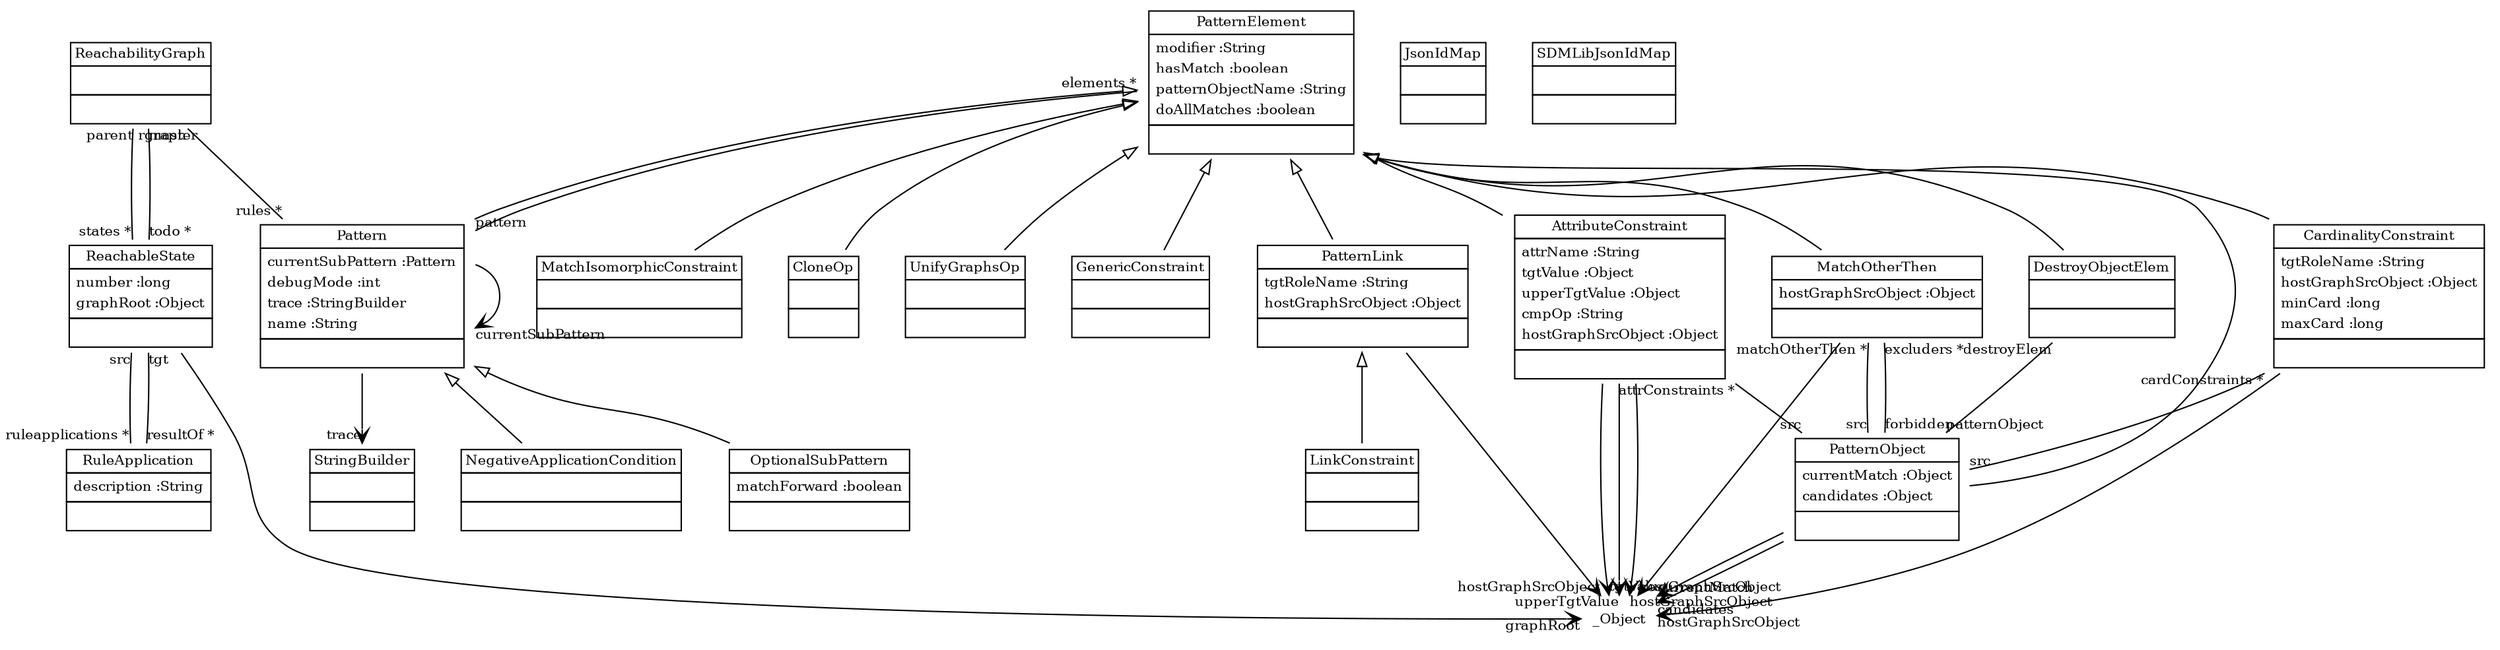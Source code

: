 
 digraph ClassDiagram {
    node [shape = none, fontsize = 10]; 
    edge [fontsize = 10];
    
    
    _PatternElement [label=<<table border='0' cellborder='1' cellspacing='0'> <tr> <td HREF="../src/org/sdmlib/models/pattern/PatternElement.java">PatternElement</td> </tr> <tr><td><table border='0' cellborder='0' cellspacing='0'> <tr><td align='left'>modifier :String</td></tr> <tr><td align='left'>hasMatch :boolean</td></tr> <tr><td align='left'>patternObjectName :String</td></tr> <tr><td align='left'>doAllMatches :boolean</td></tr>  </table></td></tr> <tr><td><table border='0' cellborder='0' cellspacing='0'> <tr><td> </td></tr> </table></td></tr> </table>>];
    _Pattern [label=<<table border='0' cellborder='1' cellspacing='0'> <tr> <td HREF="../src/org/sdmlib/models/pattern/Pattern.java">Pattern</td> </tr> <tr><td><table border='0' cellborder='0' cellspacing='0'> <tr><td align='left'>currentSubPattern :Pattern</td></tr> <tr><td align='left'>debugMode :int</td></tr> <tr><td align='left'>trace :StringBuilder</td></tr> <tr><td align='left'>name :String</td></tr>  </table></td></tr> <tr><td><table border='0' cellborder='0' cellspacing='0'> <tr><td> </td></tr> </table></td></tr> </table>>];
    _StringBuilder [label=<<table border='0' cellborder='1' cellspacing='0'> <tr> <td HREF="../src/java/lang/StringBuilder.java">StringBuilder</td> </tr> <tr><td><table border='0' cellborder='0' cellspacing='0'> <tr><td> </td></tr> </table></td></tr> <tr><td><table border='0' cellborder='0' cellspacing='0'> <tr><td> </td></tr> </table></td></tr> </table>>];
    _NegativeApplicationCondition [label=<<table border='0' cellborder='1' cellspacing='0'> <tr> <td HREF="../src/org/sdmlib/models/pattern/NegativeApplicationCondition.java">NegativeApplicationCondition</td> </tr> <tr><td><table border='0' cellborder='0' cellspacing='0'> <tr><td> </td></tr> </table></td></tr> <tr><td><table border='0' cellborder='0' cellspacing='0'> <tr><td> </td></tr> </table></td></tr> </table>>];
    _OptionalSubPattern [label=<<table border='0' cellborder='1' cellspacing='0'> <tr> <td HREF="../src/org/sdmlib/models/pattern/OptionalSubPattern.java">OptionalSubPattern</td> </tr> <tr><td><table border='0' cellborder='0' cellspacing='0'> <tr><td align='left'>matchForward :boolean</td></tr>  </table></td></tr> <tr><td><table border='0' cellborder='0' cellspacing='0'> <tr><td> </td></tr> </table></td></tr> </table>>];
    _PatternObject [label=<<table border='0' cellborder='1' cellspacing='0'> <tr> <td HREF="../src/org/sdmlib/models/pattern/PatternObject.java">PatternObject</td> </tr> <tr><td><table border='0' cellborder='0' cellspacing='0'> <tr><td align='left'>currentMatch :Object</td></tr> <tr><td align='left'>candidates :Object</td></tr>  </table></td></tr> <tr><td><table border='0' cellborder='0' cellspacing='0'> <tr><td> </td></tr> </table></td></tr> </table>>];
    _PatternLink [label=<<table border='0' cellborder='1' cellspacing='0'> <tr> <td HREF="../src/org/sdmlib/models/pattern/PatternLink.java">PatternLink</td> </tr> <tr><td><table border='0' cellborder='0' cellspacing='0'> <tr><td align='left'>tgtRoleName :String</td></tr> <tr><td align='left'>hostGraphSrcObject :Object</td></tr>  </table></td></tr> <tr><td><table border='0' cellborder='0' cellspacing='0'> <tr><td> </td></tr> </table></td></tr> </table>>];
    _AttributeConstraint [label=<<table border='0' cellborder='1' cellspacing='0'> <tr> <td HREF="../src/org/sdmlib/models/pattern/AttributeConstraint.java">AttributeConstraint</td> </tr> <tr><td><table border='0' cellborder='0' cellspacing='0'> <tr><td align='left'>attrName :String</td></tr> <tr><td align='left'>tgtValue :Object</td></tr> <tr><td align='left'>upperTgtValue :Object</td></tr> <tr><td align='left'>cmpOp :String</td></tr> <tr><td align='left'>hostGraphSrcObject :Object</td></tr>  </table></td></tr> <tr><td><table border='0' cellborder='0' cellspacing='0'> <tr><td> </td></tr> </table></td></tr> </table>>];
    _LinkConstraint [label=<<table border='0' cellborder='1' cellspacing='0'> <tr> <td HREF="../src/org/sdmlib/models/pattern/LinkConstraint.java">LinkConstraint</td> </tr> <tr><td><table border='0' cellborder='0' cellspacing='0'> <tr><td> </td></tr> </table></td></tr> <tr><td><table border='0' cellborder='0' cellspacing='0'> <tr><td> </td></tr> </table></td></tr> </table>>];
    _MatchIsomorphicConstraint [label=<<table border='0' cellborder='1' cellspacing='0'> <tr> <td HREF="../src/org/sdmlib/models/pattern/MatchIsomorphicConstraint.java">MatchIsomorphicConstraint</td> </tr> <tr><td><table border='0' cellborder='0' cellspacing='0'> <tr><td> </td></tr> </table></td></tr> <tr><td><table border='0' cellborder='0' cellspacing='0'> <tr><td> </td></tr> </table></td></tr> </table>>];
    _CloneOp [label=<<table border='0' cellborder='1' cellspacing='0'> <tr> <td HREF="../src/org/sdmlib/models/pattern/CloneOp.java">CloneOp</td> </tr> <tr><td><table border='0' cellborder='0' cellspacing='0'> <tr><td> </td></tr> </table></td></tr> <tr><td><table border='0' cellborder='0' cellspacing='0'> <tr><td> </td></tr> </table></td></tr> </table>>];
    _UnifyGraphsOp [label=<<table border='0' cellborder='1' cellspacing='0'> <tr> <td HREF="../src/org/sdmlib/models/pattern/UnifyGraphsOp.java">UnifyGraphsOp</td> </tr> <tr><td><table border='0' cellborder='0' cellspacing='0'> <tr><td> </td></tr> </table></td></tr> <tr><td><table border='0' cellborder='0' cellspacing='0'> <tr><td> </td></tr> </table></td></tr> </table>>];
    _DestroyObjectElem [label=<<table border='0' cellborder='1' cellspacing='0'> <tr> <td HREF="../src/org/sdmlib/models/pattern/DestroyObjectElem.java">DestroyObjectElem</td> </tr> <tr><td><table border='0' cellborder='0' cellspacing='0'> <tr><td> </td></tr> </table></td></tr> <tr><td><table border='0' cellborder='0' cellspacing='0'> <tr><td> </td></tr> </table></td></tr> </table>>];
    _CardinalityConstraint [label=<<table border='0' cellborder='1' cellspacing='0'> <tr> <td HREF="../src/org/sdmlib/models/pattern/CardinalityConstraint.java">CardinalityConstraint</td> </tr> <tr><td><table border='0' cellborder='0' cellspacing='0'> <tr><td align='left'>tgtRoleName :String</td></tr> <tr><td align='left'>hostGraphSrcObject :Object</td></tr> <tr><td align='left'>minCard :long</td></tr> <tr><td align='left'>maxCard :long</td></tr>  </table></td></tr> <tr><td><table border='0' cellborder='0' cellspacing='0'> <tr><td> </td></tr> </table></td></tr> </table>>];
    _MatchOtherThen [label=<<table border='0' cellborder='1' cellspacing='0'> <tr> <td HREF="../src/org/sdmlib/models/pattern/MatchOtherThen.java">MatchOtherThen</td> </tr> <tr><td><table border='0' cellborder='0' cellspacing='0'> <tr><td align='left'>hostGraphSrcObject :Object</td></tr>  </table></td></tr> <tr><td><table border='0' cellborder='0' cellspacing='0'> <tr><td> </td></tr> </table></td></tr> </table>>];
    _GenericConstraint [label=<<table border='0' cellborder='1' cellspacing='0'> <tr> <td HREF="../src/org/sdmlib/models/pattern/GenericConstraint.java">GenericConstraint</td> </tr> <tr><td><table border='0' cellborder='0' cellspacing='0'> <tr><td> </td></tr> </table></td></tr> <tr><td><table border='0' cellborder='0' cellspacing='0'> <tr><td> </td></tr> </table></td></tr> </table>>];
    _JsonIdMap [label=<<table border='0' cellborder='1' cellspacing='0'> <tr> <td HREF="../src/org/sdmlib/serialization/json/JsonIdMap.java">JsonIdMap</td> </tr> <tr><td><table border='0' cellborder='0' cellspacing='0'> <tr><td> </td></tr> </table></td></tr> <tr><td><table border='0' cellborder='0' cellspacing='0'> <tr><td> </td></tr> </table></td></tr> </table>>];
    _SDMLibJsonIdMap [label=<<table border='0' cellborder='1' cellspacing='0'> <tr> <td HREF="../src/org/sdmlib/serialization/json/SDMLibJsonIdMap.java">SDMLibJsonIdMap</td> </tr> <tr><td><table border='0' cellborder='0' cellspacing='0'> <tr><td> </td></tr> </table></td></tr> <tr><td><table border='0' cellborder='0' cellspacing='0'> <tr><td> </td></tr> </table></td></tr> </table>>];
    _ReachabilityGraph [label=<<table border='0' cellborder='1' cellspacing='0'> <tr> <td HREF="../src/org/sdmlib/models/pattern/ReachabilityGraph.java">ReachabilityGraph</td> </tr> <tr><td><table border='0' cellborder='0' cellspacing='0'> <tr><td> </td></tr> </table></td></tr> <tr><td><table border='0' cellborder='0' cellspacing='0'> <tr><td> </td></tr> </table></td></tr> </table>>];
    _ReachableState [label=<<table border='0' cellborder='1' cellspacing='0'> <tr> <td HREF="../src/org/sdmlib/models/pattern/ReachableState.java">ReachableState</td> </tr> <tr><td><table border='0' cellborder='0' cellspacing='0'> <tr><td align='left'>number :long</td></tr> <tr><td align='left'>graphRoot :Object</td></tr>  </table></td></tr> <tr><td><table border='0' cellborder='0' cellspacing='0'> <tr><td> </td></tr> </table></td></tr> </table>>];
    _RuleApplication [label=<<table border='0' cellborder='1' cellspacing='0'> <tr> <td HREF="../src/org/sdmlib/models/pattern/RuleApplication.java">RuleApplication</td> </tr> <tr><td><table border='0' cellborder='0' cellspacing='0'> <tr><td align='left'>description :String</td></tr>  </table></td></tr> <tr><td><table border='0' cellborder='0' cellspacing='0'> <tr><td> </td></tr> </table></td></tr> </table>>];
    
    
    
    _PatternElement ->  _Pattern [dir = "back" arrowtail = "empty"];
    _Pattern ->  _NegativeApplicationCondition [dir = "back" arrowtail = "empty"];
    _Pattern ->  _OptionalSubPattern [dir = "back" arrowtail = "empty"];
    _PatternElement ->  _PatternObject [dir = "back" arrowtail = "empty"];
    _PatternElement ->  _PatternLink [dir = "back" arrowtail = "empty"];
    _PatternElement ->  _AttributeConstraint [dir = "back" arrowtail = "empty"];
    _PatternLink ->  _LinkConstraint [dir = "back" arrowtail = "empty"];
    _PatternElement ->  _MatchIsomorphicConstraint [dir = "back" arrowtail = "empty"];
    _PatternElement ->  _CloneOp [dir = "back" arrowtail = "empty"];
    _PatternElement ->  _UnifyGraphsOp [dir = "back" arrowtail = "empty"];
    _PatternElement ->  _DestroyObjectElem [dir = "back" arrowtail = "empty"];
    _PatternElement ->  _CardinalityConstraint [dir = "back" arrowtail = "empty"];
    _PatternElement ->  _MatchOtherThen [dir = "back" arrowtail = "empty"];
    _PatternElement ->  _GenericConstraint [dir = "back" arrowtail = "empty"];
    _Pattern -> _PatternElement [headlabel = "elements *" taillabel = "pattern" arrowhead = "none" ];
    _AttributeConstraint -> _PatternObject [headlabel = "src" taillabel = "attrConstraints *" arrowhead = "none" ];
    _DestroyObjectElem -> _PatternObject [headlabel = "patternObject" taillabel = "destroyElem" arrowhead = "none" ];
    _CardinalityConstraint -> _PatternObject [headlabel = "src" taillabel = "cardConstraints *" arrowhead = "none" ];
    _MatchOtherThen -> _PatternObject [headlabel = "src" taillabel = "matchOtherThen *" arrowhead = "none" ];
    _MatchOtherThen -> _PatternObject [headlabel = "forbidden" taillabel = "excluders *" arrowhead = "none" ];
    _ReachabilityGraph -> _ReachableState [headlabel = "states *" taillabel = "parent" arrowhead = "none" ];
    _ReachableState -> _RuleApplication [headlabel = "ruleapplications *" taillabel = "src" arrowhead = "none" ];
    _RuleApplication -> _ReachableState [headlabel = "tgt" taillabel = "resultOf *" arrowhead = "none" ];
    _ReachabilityGraph -> _ReachableState [headlabel = "todo *" taillabel = "master" arrowhead = "none" ];
    _ReachabilityGraph -> _Pattern [headlabel = "rules *" taillabel = "rgraph" arrowhead = "none" ];
    _Pattern -> _Pattern [headlabel = "currentSubPattern" taillabel = "" arrowhead = "vee" ];
    _Pattern -> _StringBuilder [headlabel = "trace" taillabel = "" arrowhead = "vee" ];
    _PatternObject -> _Object [headlabel = "currentMatch" taillabel = "" arrowhead = "vee" ];
    _PatternObject -> _Object [headlabel = "candidates" taillabel = "" arrowhead = "vee" ];
    _PatternLink -> _Object [headlabel = "hostGraphSrcObject" taillabel = "" arrowhead = "vee" ];
    _AttributeConstraint -> _Object [headlabel = "tgtValue" taillabel = "" arrowhead = "vee" ];
    _AttributeConstraint -> _Object [headlabel = "upperTgtValue" taillabel = "" arrowhead = "vee" ];
    _AttributeConstraint -> _Object [headlabel = "hostGraphSrcObject" taillabel = "" arrowhead = "vee" ];
    _CardinalityConstraint -> _Object [headlabel = "hostGraphSrcObject" taillabel = "" arrowhead = "vee" ];
    _MatchOtherThen -> _Object [headlabel = "hostGraphSrcObject" taillabel = "" arrowhead = "vee" ];
    _ReachableState -> _Object [headlabel = "graphRoot" taillabel = "" arrowhead = "vee" ];
}
